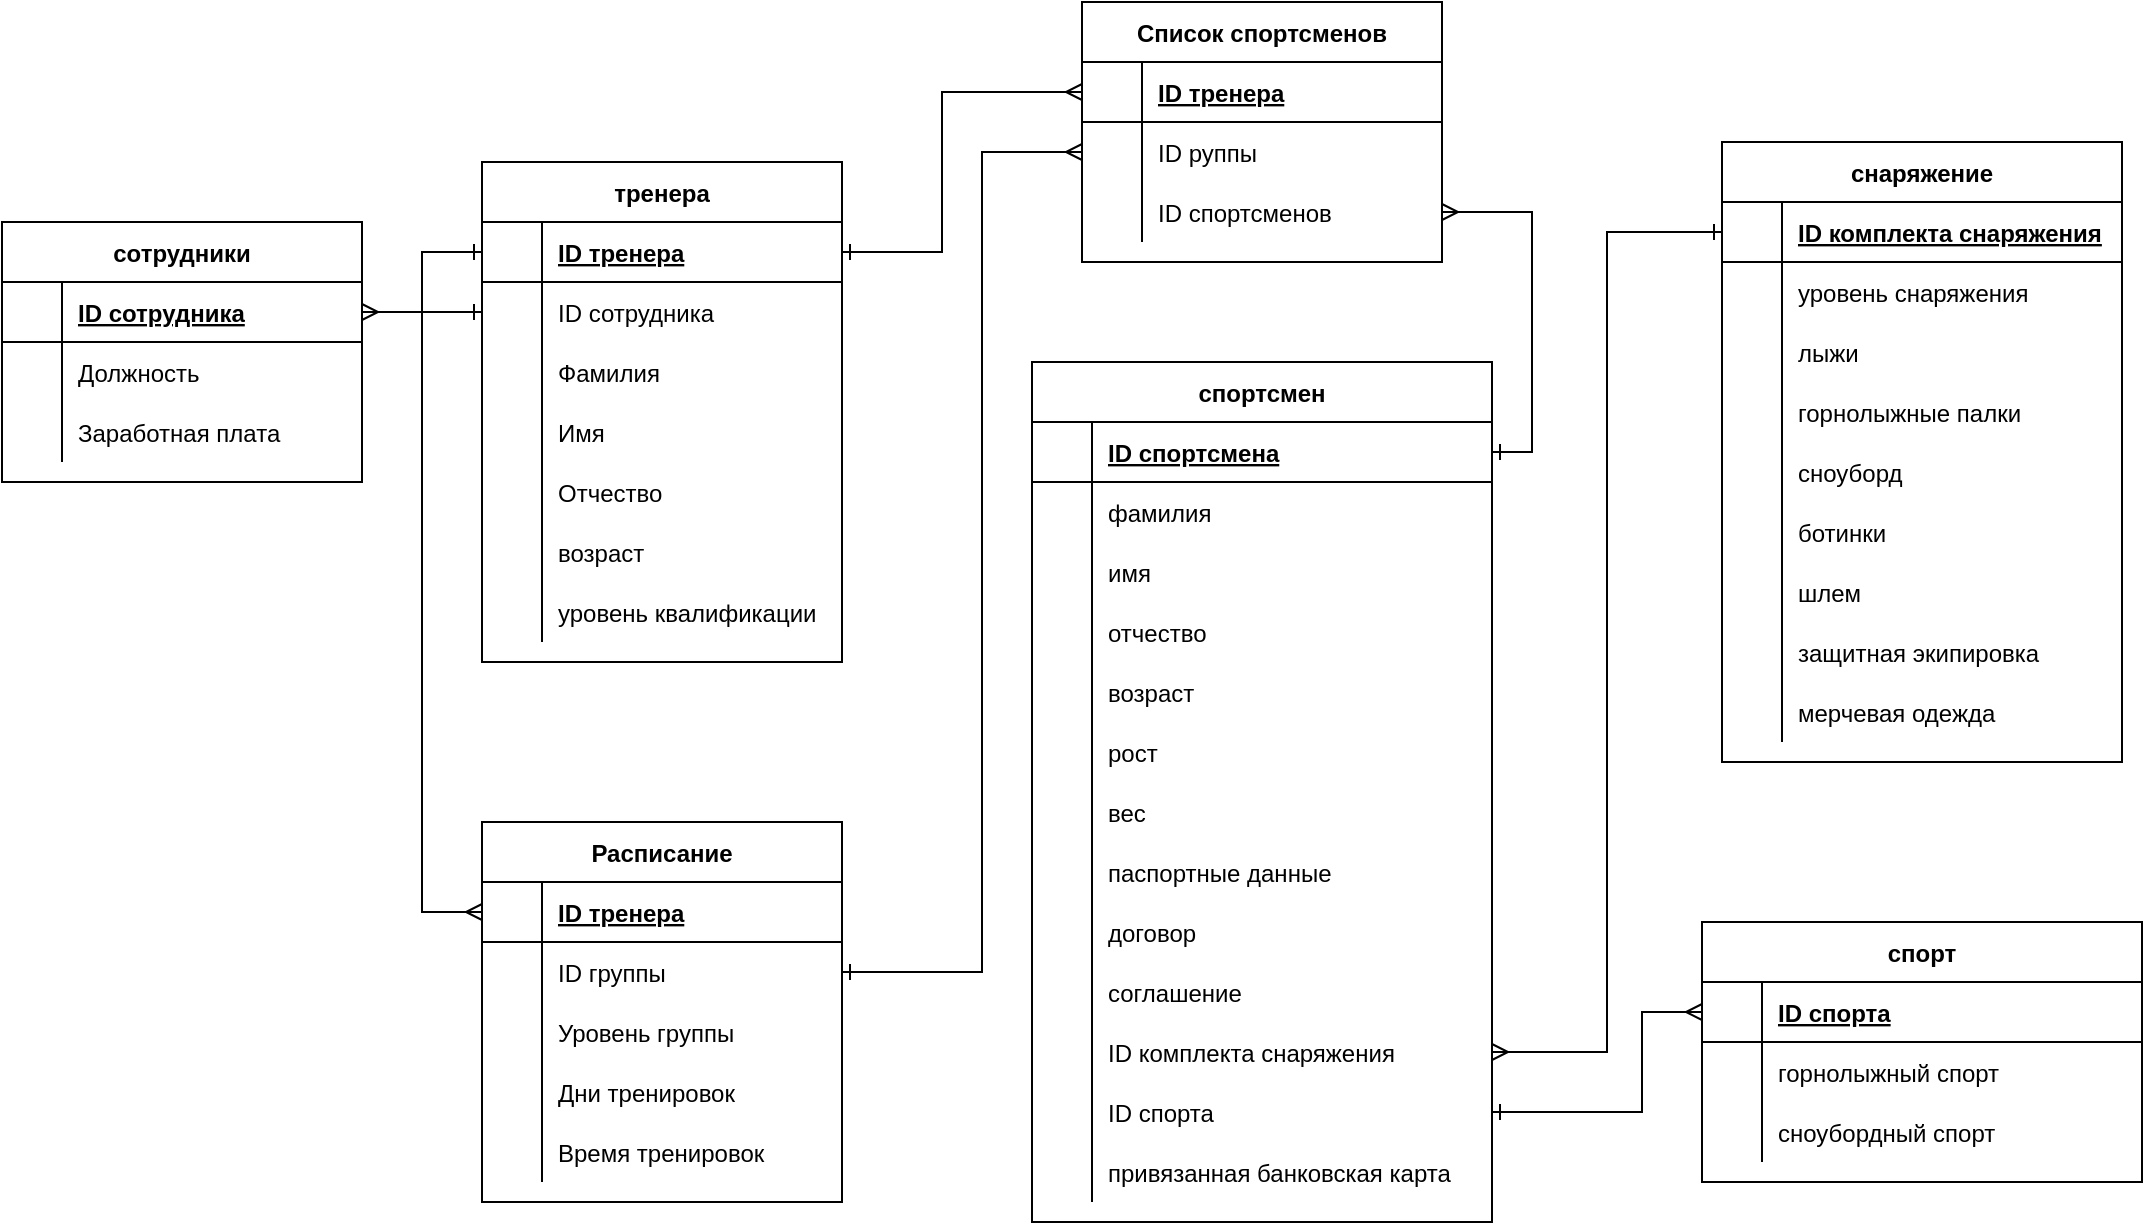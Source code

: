 <mxfile version="20.5.1" type="github">
  <diagram id="b-7GD7ji1Gx8uIOzF86F" name="Страница 1">
    <mxGraphModel dx="2709" dy="1318" grid="1" gridSize="10" guides="1" tooltips="1" connect="1" arrows="1" fold="1" page="1" pageScale="1" pageWidth="1169" pageHeight="827" math="0" shadow="0">
      <root>
        <mxCell id="0" />
        <mxCell id="1" parent="0" />
        <mxCell id="J0mWO9DvtPrP5UQUdOwv-1" value="спортсмен" style="shape=table;startSize=30;container=1;collapsible=1;childLayout=tableLayout;fixedRows=1;rowLines=0;fontStyle=1;align=center;resizeLast=1;" parent="1" vertex="1">
          <mxGeometry x="565" y="289" width="230" height="430" as="geometry" />
        </mxCell>
        <mxCell id="J0mWO9DvtPrP5UQUdOwv-2" value="" style="shape=tableRow;horizontal=0;startSize=0;swimlaneHead=0;swimlaneBody=0;fillColor=none;collapsible=0;dropTarget=0;points=[[0,0.5],[1,0.5]];portConstraint=eastwest;top=0;left=0;right=0;bottom=1;" parent="J0mWO9DvtPrP5UQUdOwv-1" vertex="1">
          <mxGeometry y="30" width="230" height="30" as="geometry" />
        </mxCell>
        <mxCell id="J0mWO9DvtPrP5UQUdOwv-3" value="" style="shape=partialRectangle;connectable=0;fillColor=none;top=0;left=0;bottom=0;right=0;fontStyle=1;overflow=hidden;" parent="J0mWO9DvtPrP5UQUdOwv-2" vertex="1">
          <mxGeometry width="30" height="30" as="geometry">
            <mxRectangle width="30" height="30" as="alternateBounds" />
          </mxGeometry>
        </mxCell>
        <mxCell id="J0mWO9DvtPrP5UQUdOwv-4" value="ID спортсмена" style="shape=partialRectangle;connectable=0;fillColor=none;top=0;left=0;bottom=0;right=0;align=left;spacingLeft=6;fontStyle=5;overflow=hidden;" parent="J0mWO9DvtPrP5UQUdOwv-2" vertex="1">
          <mxGeometry x="30" width="200" height="30" as="geometry">
            <mxRectangle width="200" height="30" as="alternateBounds" />
          </mxGeometry>
        </mxCell>
        <mxCell id="J0mWO9DvtPrP5UQUdOwv-5" value="" style="shape=tableRow;horizontal=0;startSize=0;swimlaneHead=0;swimlaneBody=0;fillColor=none;collapsible=0;dropTarget=0;points=[[0,0.5],[1,0.5]];portConstraint=eastwest;top=0;left=0;right=0;bottom=0;" parent="J0mWO9DvtPrP5UQUdOwv-1" vertex="1">
          <mxGeometry y="60" width="230" height="30" as="geometry" />
        </mxCell>
        <mxCell id="J0mWO9DvtPrP5UQUdOwv-6" value="" style="shape=partialRectangle;connectable=0;fillColor=none;top=0;left=0;bottom=0;right=0;editable=1;overflow=hidden;" parent="J0mWO9DvtPrP5UQUdOwv-5" vertex="1">
          <mxGeometry width="30" height="30" as="geometry">
            <mxRectangle width="30" height="30" as="alternateBounds" />
          </mxGeometry>
        </mxCell>
        <mxCell id="J0mWO9DvtPrP5UQUdOwv-7" value="фамилия" style="shape=partialRectangle;connectable=0;fillColor=none;top=0;left=0;bottom=0;right=0;align=left;spacingLeft=6;overflow=hidden;" parent="J0mWO9DvtPrP5UQUdOwv-5" vertex="1">
          <mxGeometry x="30" width="200" height="30" as="geometry">
            <mxRectangle width="200" height="30" as="alternateBounds" />
          </mxGeometry>
        </mxCell>
        <mxCell id="J0mWO9DvtPrP5UQUdOwv-8" value="" style="shape=tableRow;horizontal=0;startSize=0;swimlaneHead=0;swimlaneBody=0;fillColor=none;collapsible=0;dropTarget=0;points=[[0,0.5],[1,0.5]];portConstraint=eastwest;top=0;left=0;right=0;bottom=0;" parent="J0mWO9DvtPrP5UQUdOwv-1" vertex="1">
          <mxGeometry y="90" width="230" height="30" as="geometry" />
        </mxCell>
        <mxCell id="J0mWO9DvtPrP5UQUdOwv-9" value="" style="shape=partialRectangle;connectable=0;fillColor=none;top=0;left=0;bottom=0;right=0;editable=1;overflow=hidden;" parent="J0mWO9DvtPrP5UQUdOwv-8" vertex="1">
          <mxGeometry width="30" height="30" as="geometry">
            <mxRectangle width="30" height="30" as="alternateBounds" />
          </mxGeometry>
        </mxCell>
        <mxCell id="J0mWO9DvtPrP5UQUdOwv-10" value="имя" style="shape=partialRectangle;connectable=0;fillColor=none;top=0;left=0;bottom=0;right=0;align=left;spacingLeft=6;overflow=hidden;" parent="J0mWO9DvtPrP5UQUdOwv-8" vertex="1">
          <mxGeometry x="30" width="200" height="30" as="geometry">
            <mxRectangle width="200" height="30" as="alternateBounds" />
          </mxGeometry>
        </mxCell>
        <mxCell id="J0mWO9DvtPrP5UQUdOwv-11" value="" style="shape=tableRow;horizontal=0;startSize=0;swimlaneHead=0;swimlaneBody=0;fillColor=none;collapsible=0;dropTarget=0;points=[[0,0.5],[1,0.5]];portConstraint=eastwest;top=0;left=0;right=0;bottom=0;" parent="J0mWO9DvtPrP5UQUdOwv-1" vertex="1">
          <mxGeometry y="120" width="230" height="30" as="geometry" />
        </mxCell>
        <mxCell id="J0mWO9DvtPrP5UQUdOwv-12" value="" style="shape=partialRectangle;connectable=0;fillColor=none;top=0;left=0;bottom=0;right=0;editable=1;overflow=hidden;" parent="J0mWO9DvtPrP5UQUdOwv-11" vertex="1">
          <mxGeometry width="30" height="30" as="geometry">
            <mxRectangle width="30" height="30" as="alternateBounds" />
          </mxGeometry>
        </mxCell>
        <mxCell id="J0mWO9DvtPrP5UQUdOwv-13" value="отчество" style="shape=partialRectangle;connectable=0;fillColor=none;top=0;left=0;bottom=0;right=0;align=left;spacingLeft=6;overflow=hidden;" parent="J0mWO9DvtPrP5UQUdOwv-11" vertex="1">
          <mxGeometry x="30" width="200" height="30" as="geometry">
            <mxRectangle width="200" height="30" as="alternateBounds" />
          </mxGeometry>
        </mxCell>
        <mxCell id="J0mWO9DvtPrP5UQUdOwv-14" style="shape=tableRow;horizontal=0;startSize=0;swimlaneHead=0;swimlaneBody=0;fillColor=none;collapsible=0;dropTarget=0;points=[[0,0.5],[1,0.5]];portConstraint=eastwest;top=0;left=0;right=0;bottom=0;" parent="J0mWO9DvtPrP5UQUdOwv-1" vertex="1">
          <mxGeometry y="150" width="230" height="30" as="geometry" />
        </mxCell>
        <mxCell id="J0mWO9DvtPrP5UQUdOwv-15" style="shape=partialRectangle;connectable=0;fillColor=none;top=0;left=0;bottom=0;right=0;editable=1;overflow=hidden;" parent="J0mWO9DvtPrP5UQUdOwv-14" vertex="1">
          <mxGeometry width="30" height="30" as="geometry">
            <mxRectangle width="30" height="30" as="alternateBounds" />
          </mxGeometry>
        </mxCell>
        <mxCell id="J0mWO9DvtPrP5UQUdOwv-16" value="возраст" style="shape=partialRectangle;connectable=0;fillColor=none;top=0;left=0;bottom=0;right=0;align=left;spacingLeft=6;overflow=hidden;" parent="J0mWO9DvtPrP5UQUdOwv-14" vertex="1">
          <mxGeometry x="30" width="200" height="30" as="geometry">
            <mxRectangle width="200" height="30" as="alternateBounds" />
          </mxGeometry>
        </mxCell>
        <mxCell id="J0mWO9DvtPrP5UQUdOwv-17" style="shape=tableRow;horizontal=0;startSize=0;swimlaneHead=0;swimlaneBody=0;fillColor=none;collapsible=0;dropTarget=0;points=[[0,0.5],[1,0.5]];portConstraint=eastwest;top=0;left=0;right=0;bottom=0;" parent="J0mWO9DvtPrP5UQUdOwv-1" vertex="1">
          <mxGeometry y="180" width="230" height="30" as="geometry" />
        </mxCell>
        <mxCell id="J0mWO9DvtPrP5UQUdOwv-18" style="shape=partialRectangle;connectable=0;fillColor=none;top=0;left=0;bottom=0;right=0;editable=1;overflow=hidden;" parent="J0mWO9DvtPrP5UQUdOwv-17" vertex="1">
          <mxGeometry width="30" height="30" as="geometry">
            <mxRectangle width="30" height="30" as="alternateBounds" />
          </mxGeometry>
        </mxCell>
        <mxCell id="J0mWO9DvtPrP5UQUdOwv-19" value="рост" style="shape=partialRectangle;connectable=0;fillColor=none;top=0;left=0;bottom=0;right=0;align=left;spacingLeft=6;overflow=hidden;" parent="J0mWO9DvtPrP5UQUdOwv-17" vertex="1">
          <mxGeometry x="30" width="200" height="30" as="geometry">
            <mxRectangle width="200" height="30" as="alternateBounds" />
          </mxGeometry>
        </mxCell>
        <mxCell id="J0mWO9DvtPrP5UQUdOwv-20" style="shape=tableRow;horizontal=0;startSize=0;swimlaneHead=0;swimlaneBody=0;fillColor=none;collapsible=0;dropTarget=0;points=[[0,0.5],[1,0.5]];portConstraint=eastwest;top=0;left=0;right=0;bottom=0;" parent="J0mWO9DvtPrP5UQUdOwv-1" vertex="1">
          <mxGeometry y="210" width="230" height="30" as="geometry" />
        </mxCell>
        <mxCell id="J0mWO9DvtPrP5UQUdOwv-21" style="shape=partialRectangle;connectable=0;fillColor=none;top=0;left=0;bottom=0;right=0;editable=1;overflow=hidden;" parent="J0mWO9DvtPrP5UQUdOwv-20" vertex="1">
          <mxGeometry width="30" height="30" as="geometry">
            <mxRectangle width="30" height="30" as="alternateBounds" />
          </mxGeometry>
        </mxCell>
        <mxCell id="J0mWO9DvtPrP5UQUdOwv-22" value="вес" style="shape=partialRectangle;connectable=0;fillColor=none;top=0;left=0;bottom=0;right=0;align=left;spacingLeft=6;overflow=hidden;" parent="J0mWO9DvtPrP5UQUdOwv-20" vertex="1">
          <mxGeometry x="30" width="200" height="30" as="geometry">
            <mxRectangle width="200" height="30" as="alternateBounds" />
          </mxGeometry>
        </mxCell>
        <mxCell id="J0mWO9DvtPrP5UQUdOwv-23" style="shape=tableRow;horizontal=0;startSize=0;swimlaneHead=0;swimlaneBody=0;fillColor=none;collapsible=0;dropTarget=0;points=[[0,0.5],[1,0.5]];portConstraint=eastwest;top=0;left=0;right=0;bottom=0;" parent="J0mWO9DvtPrP5UQUdOwv-1" vertex="1">
          <mxGeometry y="240" width="230" height="30" as="geometry" />
        </mxCell>
        <mxCell id="J0mWO9DvtPrP5UQUdOwv-24" style="shape=partialRectangle;connectable=0;fillColor=none;top=0;left=0;bottom=0;right=0;editable=1;overflow=hidden;" parent="J0mWO9DvtPrP5UQUdOwv-23" vertex="1">
          <mxGeometry width="30" height="30" as="geometry">
            <mxRectangle width="30" height="30" as="alternateBounds" />
          </mxGeometry>
        </mxCell>
        <mxCell id="J0mWO9DvtPrP5UQUdOwv-25" value="паспортные данные" style="shape=partialRectangle;connectable=0;fillColor=none;top=0;left=0;bottom=0;right=0;align=left;spacingLeft=6;overflow=hidden;" parent="J0mWO9DvtPrP5UQUdOwv-23" vertex="1">
          <mxGeometry x="30" width="200" height="30" as="geometry">
            <mxRectangle width="200" height="30" as="alternateBounds" />
          </mxGeometry>
        </mxCell>
        <mxCell id="J0mWO9DvtPrP5UQUdOwv-26" style="shape=tableRow;horizontal=0;startSize=0;swimlaneHead=0;swimlaneBody=0;fillColor=none;collapsible=0;dropTarget=0;points=[[0,0.5],[1,0.5]];portConstraint=eastwest;top=0;left=0;right=0;bottom=0;" parent="J0mWO9DvtPrP5UQUdOwv-1" vertex="1">
          <mxGeometry y="270" width="230" height="30" as="geometry" />
        </mxCell>
        <mxCell id="J0mWO9DvtPrP5UQUdOwv-27" style="shape=partialRectangle;connectable=0;fillColor=none;top=0;left=0;bottom=0;right=0;editable=1;overflow=hidden;" parent="J0mWO9DvtPrP5UQUdOwv-26" vertex="1">
          <mxGeometry width="30" height="30" as="geometry">
            <mxRectangle width="30" height="30" as="alternateBounds" />
          </mxGeometry>
        </mxCell>
        <mxCell id="J0mWO9DvtPrP5UQUdOwv-28" value="договор" style="shape=partialRectangle;connectable=0;fillColor=none;top=0;left=0;bottom=0;right=0;align=left;spacingLeft=6;overflow=hidden;" parent="J0mWO9DvtPrP5UQUdOwv-26" vertex="1">
          <mxGeometry x="30" width="200" height="30" as="geometry">
            <mxRectangle width="200" height="30" as="alternateBounds" />
          </mxGeometry>
        </mxCell>
        <mxCell id="J0mWO9DvtPrP5UQUdOwv-29" style="shape=tableRow;horizontal=0;startSize=0;swimlaneHead=0;swimlaneBody=0;fillColor=none;collapsible=0;dropTarget=0;points=[[0,0.5],[1,0.5]];portConstraint=eastwest;top=0;left=0;right=0;bottom=0;" parent="J0mWO9DvtPrP5UQUdOwv-1" vertex="1">
          <mxGeometry y="300" width="230" height="30" as="geometry" />
        </mxCell>
        <mxCell id="J0mWO9DvtPrP5UQUdOwv-30" style="shape=partialRectangle;connectable=0;fillColor=none;top=0;left=0;bottom=0;right=0;editable=1;overflow=hidden;" parent="J0mWO9DvtPrP5UQUdOwv-29" vertex="1">
          <mxGeometry width="30" height="30" as="geometry">
            <mxRectangle width="30" height="30" as="alternateBounds" />
          </mxGeometry>
        </mxCell>
        <mxCell id="J0mWO9DvtPrP5UQUdOwv-31" value="соглашение" style="shape=partialRectangle;connectable=0;fillColor=none;top=0;left=0;bottom=0;right=0;align=left;spacingLeft=6;overflow=hidden;" parent="J0mWO9DvtPrP5UQUdOwv-29" vertex="1">
          <mxGeometry x="30" width="200" height="30" as="geometry">
            <mxRectangle width="200" height="30" as="alternateBounds" />
          </mxGeometry>
        </mxCell>
        <mxCell id="C7zx5mfsgl7n5aZhkg2l-1" style="shape=tableRow;horizontal=0;startSize=0;swimlaneHead=0;swimlaneBody=0;fillColor=none;collapsible=0;dropTarget=0;points=[[0,0.5],[1,0.5]];portConstraint=eastwest;top=0;left=0;right=0;bottom=0;" parent="J0mWO9DvtPrP5UQUdOwv-1" vertex="1">
          <mxGeometry y="330" width="230" height="30" as="geometry" />
        </mxCell>
        <mxCell id="C7zx5mfsgl7n5aZhkg2l-2" style="shape=partialRectangle;connectable=0;fillColor=none;top=0;left=0;bottom=0;right=0;editable=1;overflow=hidden;" parent="C7zx5mfsgl7n5aZhkg2l-1" vertex="1">
          <mxGeometry width="30" height="30" as="geometry">
            <mxRectangle width="30" height="30" as="alternateBounds" />
          </mxGeometry>
        </mxCell>
        <mxCell id="C7zx5mfsgl7n5aZhkg2l-3" value="ID комплекта снаряжения" style="shape=partialRectangle;connectable=0;fillColor=none;top=0;left=0;bottom=0;right=0;align=left;spacingLeft=6;overflow=hidden;" parent="C7zx5mfsgl7n5aZhkg2l-1" vertex="1">
          <mxGeometry x="30" width="200" height="30" as="geometry">
            <mxRectangle width="200" height="30" as="alternateBounds" />
          </mxGeometry>
        </mxCell>
        <mxCell id="C7zx5mfsgl7n5aZhkg2l-4" style="shape=tableRow;horizontal=0;startSize=0;swimlaneHead=0;swimlaneBody=0;fillColor=none;collapsible=0;dropTarget=0;points=[[0,0.5],[1,0.5]];portConstraint=eastwest;top=0;left=0;right=0;bottom=0;" parent="J0mWO9DvtPrP5UQUdOwv-1" vertex="1">
          <mxGeometry y="360" width="230" height="30" as="geometry" />
        </mxCell>
        <mxCell id="C7zx5mfsgl7n5aZhkg2l-5" style="shape=partialRectangle;connectable=0;fillColor=none;top=0;left=0;bottom=0;right=0;editable=1;overflow=hidden;" parent="C7zx5mfsgl7n5aZhkg2l-4" vertex="1">
          <mxGeometry width="30" height="30" as="geometry">
            <mxRectangle width="30" height="30" as="alternateBounds" />
          </mxGeometry>
        </mxCell>
        <mxCell id="C7zx5mfsgl7n5aZhkg2l-6" value="ID спорта" style="shape=partialRectangle;connectable=0;fillColor=none;top=0;left=0;bottom=0;right=0;align=left;spacingLeft=6;overflow=hidden;" parent="C7zx5mfsgl7n5aZhkg2l-4" vertex="1">
          <mxGeometry x="30" width="200" height="30" as="geometry">
            <mxRectangle width="200" height="30" as="alternateBounds" />
          </mxGeometry>
        </mxCell>
        <mxCell id="C7zx5mfsgl7n5aZhkg2l-7" style="shape=tableRow;horizontal=0;startSize=0;swimlaneHead=0;swimlaneBody=0;fillColor=none;collapsible=0;dropTarget=0;points=[[0,0.5],[1,0.5]];portConstraint=eastwest;top=0;left=0;right=0;bottom=0;" parent="J0mWO9DvtPrP5UQUdOwv-1" vertex="1">
          <mxGeometry y="390" width="230" height="30" as="geometry" />
        </mxCell>
        <mxCell id="C7zx5mfsgl7n5aZhkg2l-8" style="shape=partialRectangle;connectable=0;fillColor=none;top=0;left=0;bottom=0;right=0;editable=1;overflow=hidden;" parent="C7zx5mfsgl7n5aZhkg2l-7" vertex="1">
          <mxGeometry width="30" height="30" as="geometry">
            <mxRectangle width="30" height="30" as="alternateBounds" />
          </mxGeometry>
        </mxCell>
        <mxCell id="C7zx5mfsgl7n5aZhkg2l-9" value="привязанная банковская карта" style="shape=partialRectangle;connectable=0;fillColor=none;top=0;left=0;bottom=0;right=0;align=left;spacingLeft=6;overflow=hidden;" parent="C7zx5mfsgl7n5aZhkg2l-7" vertex="1">
          <mxGeometry x="30" width="200" height="30" as="geometry">
            <mxRectangle width="200" height="30" as="alternateBounds" />
          </mxGeometry>
        </mxCell>
        <mxCell id="J0mWO9DvtPrP5UQUdOwv-32" value="тренера" style="shape=table;startSize=30;container=1;collapsible=1;childLayout=tableLayout;fixedRows=1;rowLines=0;fontStyle=1;align=center;resizeLast=1;" parent="1" vertex="1">
          <mxGeometry x="290" y="189" width="180" height="250" as="geometry" />
        </mxCell>
        <mxCell id="J0mWO9DvtPrP5UQUdOwv-33" value="" style="shape=tableRow;horizontal=0;startSize=0;swimlaneHead=0;swimlaneBody=0;fillColor=none;collapsible=0;dropTarget=0;points=[[0,0.5],[1,0.5]];portConstraint=eastwest;top=0;left=0;right=0;bottom=1;" parent="J0mWO9DvtPrP5UQUdOwv-32" vertex="1">
          <mxGeometry y="30" width="180" height="30" as="geometry" />
        </mxCell>
        <mxCell id="J0mWO9DvtPrP5UQUdOwv-34" value="" style="shape=partialRectangle;connectable=0;fillColor=none;top=0;left=0;bottom=0;right=0;fontStyle=1;overflow=hidden;" parent="J0mWO9DvtPrP5UQUdOwv-33" vertex="1">
          <mxGeometry width="30" height="30" as="geometry">
            <mxRectangle width="30" height="30" as="alternateBounds" />
          </mxGeometry>
        </mxCell>
        <mxCell id="J0mWO9DvtPrP5UQUdOwv-35" value="ID тренера" style="shape=partialRectangle;connectable=0;fillColor=none;top=0;left=0;bottom=0;right=0;align=left;spacingLeft=6;fontStyle=5;overflow=hidden;" parent="J0mWO9DvtPrP5UQUdOwv-33" vertex="1">
          <mxGeometry x="30" width="150" height="30" as="geometry">
            <mxRectangle width="150" height="30" as="alternateBounds" />
          </mxGeometry>
        </mxCell>
        <mxCell id="C7zx5mfsgl7n5aZhkg2l-139" style="shape=tableRow;horizontal=0;startSize=0;swimlaneHead=0;swimlaneBody=0;fillColor=none;collapsible=0;dropTarget=0;points=[[0,0.5],[1,0.5]];portConstraint=eastwest;top=0;left=0;right=0;bottom=0;" parent="J0mWO9DvtPrP5UQUdOwv-32" vertex="1">
          <mxGeometry y="60" width="180" height="30" as="geometry" />
        </mxCell>
        <mxCell id="C7zx5mfsgl7n5aZhkg2l-140" style="shape=partialRectangle;connectable=0;fillColor=none;top=0;left=0;bottom=0;right=0;editable=1;overflow=hidden;" parent="C7zx5mfsgl7n5aZhkg2l-139" vertex="1">
          <mxGeometry width="30" height="30" as="geometry">
            <mxRectangle width="30" height="30" as="alternateBounds" />
          </mxGeometry>
        </mxCell>
        <mxCell id="C7zx5mfsgl7n5aZhkg2l-141" value="ID сотрудника" style="shape=partialRectangle;connectable=0;fillColor=none;top=0;left=0;bottom=0;right=0;align=left;spacingLeft=6;overflow=hidden;" parent="C7zx5mfsgl7n5aZhkg2l-139" vertex="1">
          <mxGeometry x="30" width="150" height="30" as="geometry">
            <mxRectangle width="150" height="30" as="alternateBounds" />
          </mxGeometry>
        </mxCell>
        <mxCell id="J0mWO9DvtPrP5UQUdOwv-36" value="" style="shape=tableRow;horizontal=0;startSize=0;swimlaneHead=0;swimlaneBody=0;fillColor=none;collapsible=0;dropTarget=0;points=[[0,0.5],[1,0.5]];portConstraint=eastwest;top=0;left=0;right=0;bottom=0;" parent="J0mWO9DvtPrP5UQUdOwv-32" vertex="1">
          <mxGeometry y="90" width="180" height="30" as="geometry" />
        </mxCell>
        <mxCell id="J0mWO9DvtPrP5UQUdOwv-37" value="" style="shape=partialRectangle;connectable=0;fillColor=none;top=0;left=0;bottom=0;right=0;editable=1;overflow=hidden;" parent="J0mWO9DvtPrP5UQUdOwv-36" vertex="1">
          <mxGeometry width="30" height="30" as="geometry">
            <mxRectangle width="30" height="30" as="alternateBounds" />
          </mxGeometry>
        </mxCell>
        <mxCell id="J0mWO9DvtPrP5UQUdOwv-38" value="Фамилия" style="shape=partialRectangle;connectable=0;fillColor=none;top=0;left=0;bottom=0;right=0;align=left;spacingLeft=6;overflow=hidden;" parent="J0mWO9DvtPrP5UQUdOwv-36" vertex="1">
          <mxGeometry x="30" width="150" height="30" as="geometry">
            <mxRectangle width="150" height="30" as="alternateBounds" />
          </mxGeometry>
        </mxCell>
        <mxCell id="J0mWO9DvtPrP5UQUdOwv-39" value="" style="shape=tableRow;horizontal=0;startSize=0;swimlaneHead=0;swimlaneBody=0;fillColor=none;collapsible=0;dropTarget=0;points=[[0,0.5],[1,0.5]];portConstraint=eastwest;top=0;left=0;right=0;bottom=0;" parent="J0mWO9DvtPrP5UQUdOwv-32" vertex="1">
          <mxGeometry y="120" width="180" height="30" as="geometry" />
        </mxCell>
        <mxCell id="J0mWO9DvtPrP5UQUdOwv-40" value="" style="shape=partialRectangle;connectable=0;fillColor=none;top=0;left=0;bottom=0;right=0;editable=1;overflow=hidden;" parent="J0mWO9DvtPrP5UQUdOwv-39" vertex="1">
          <mxGeometry width="30" height="30" as="geometry">
            <mxRectangle width="30" height="30" as="alternateBounds" />
          </mxGeometry>
        </mxCell>
        <mxCell id="J0mWO9DvtPrP5UQUdOwv-41" value="Имя" style="shape=partialRectangle;connectable=0;fillColor=none;top=0;left=0;bottom=0;right=0;align=left;spacingLeft=6;overflow=hidden;" parent="J0mWO9DvtPrP5UQUdOwv-39" vertex="1">
          <mxGeometry x="30" width="150" height="30" as="geometry">
            <mxRectangle width="150" height="30" as="alternateBounds" />
          </mxGeometry>
        </mxCell>
        <mxCell id="J0mWO9DvtPrP5UQUdOwv-42" value="" style="shape=tableRow;horizontal=0;startSize=0;swimlaneHead=0;swimlaneBody=0;fillColor=none;collapsible=0;dropTarget=0;points=[[0,0.5],[1,0.5]];portConstraint=eastwest;top=0;left=0;right=0;bottom=0;" parent="J0mWO9DvtPrP5UQUdOwv-32" vertex="1">
          <mxGeometry y="150" width="180" height="30" as="geometry" />
        </mxCell>
        <mxCell id="J0mWO9DvtPrP5UQUdOwv-43" value="" style="shape=partialRectangle;connectable=0;fillColor=none;top=0;left=0;bottom=0;right=0;editable=1;overflow=hidden;" parent="J0mWO9DvtPrP5UQUdOwv-42" vertex="1">
          <mxGeometry width="30" height="30" as="geometry">
            <mxRectangle width="30" height="30" as="alternateBounds" />
          </mxGeometry>
        </mxCell>
        <mxCell id="J0mWO9DvtPrP5UQUdOwv-44" value="Отчество" style="shape=partialRectangle;connectable=0;fillColor=none;top=0;left=0;bottom=0;right=0;align=left;spacingLeft=6;overflow=hidden;" parent="J0mWO9DvtPrP5UQUdOwv-42" vertex="1">
          <mxGeometry x="30" width="150" height="30" as="geometry">
            <mxRectangle width="150" height="30" as="alternateBounds" />
          </mxGeometry>
        </mxCell>
        <mxCell id="C7zx5mfsgl7n5aZhkg2l-105" style="shape=tableRow;horizontal=0;startSize=0;swimlaneHead=0;swimlaneBody=0;fillColor=none;collapsible=0;dropTarget=0;points=[[0,0.5],[1,0.5]];portConstraint=eastwest;top=0;left=0;right=0;bottom=0;" parent="J0mWO9DvtPrP5UQUdOwv-32" vertex="1">
          <mxGeometry y="180" width="180" height="30" as="geometry" />
        </mxCell>
        <mxCell id="C7zx5mfsgl7n5aZhkg2l-106" style="shape=partialRectangle;connectable=0;fillColor=none;top=0;left=0;bottom=0;right=0;editable=1;overflow=hidden;" parent="C7zx5mfsgl7n5aZhkg2l-105" vertex="1">
          <mxGeometry width="30" height="30" as="geometry">
            <mxRectangle width="30" height="30" as="alternateBounds" />
          </mxGeometry>
        </mxCell>
        <mxCell id="C7zx5mfsgl7n5aZhkg2l-107" value="возраст" style="shape=partialRectangle;connectable=0;fillColor=none;top=0;left=0;bottom=0;right=0;align=left;spacingLeft=6;overflow=hidden;" parent="C7zx5mfsgl7n5aZhkg2l-105" vertex="1">
          <mxGeometry x="30" width="150" height="30" as="geometry">
            <mxRectangle width="150" height="30" as="alternateBounds" />
          </mxGeometry>
        </mxCell>
        <mxCell id="C7zx5mfsgl7n5aZhkg2l-108" style="shape=tableRow;horizontal=0;startSize=0;swimlaneHead=0;swimlaneBody=0;fillColor=none;collapsible=0;dropTarget=0;points=[[0,0.5],[1,0.5]];portConstraint=eastwest;top=0;left=0;right=0;bottom=0;" parent="J0mWO9DvtPrP5UQUdOwv-32" vertex="1">
          <mxGeometry y="210" width="180" height="30" as="geometry" />
        </mxCell>
        <mxCell id="C7zx5mfsgl7n5aZhkg2l-109" style="shape=partialRectangle;connectable=0;fillColor=none;top=0;left=0;bottom=0;right=0;editable=1;overflow=hidden;" parent="C7zx5mfsgl7n5aZhkg2l-108" vertex="1">
          <mxGeometry width="30" height="30" as="geometry">
            <mxRectangle width="30" height="30" as="alternateBounds" />
          </mxGeometry>
        </mxCell>
        <mxCell id="C7zx5mfsgl7n5aZhkg2l-110" value="уровень квалификации" style="shape=partialRectangle;connectable=0;fillColor=none;top=0;left=0;bottom=0;right=0;align=left;spacingLeft=6;overflow=hidden;" parent="C7zx5mfsgl7n5aZhkg2l-108" vertex="1">
          <mxGeometry x="30" width="150" height="30" as="geometry">
            <mxRectangle width="150" height="30" as="alternateBounds" />
          </mxGeometry>
        </mxCell>
        <mxCell id="C7zx5mfsgl7n5aZhkg2l-13" value="спорт" style="shape=table;startSize=30;container=1;collapsible=1;childLayout=tableLayout;fixedRows=1;rowLines=0;fontStyle=1;align=center;resizeLast=1;" parent="1" vertex="1">
          <mxGeometry x="900" y="569" width="220" height="130" as="geometry" />
        </mxCell>
        <mxCell id="C7zx5mfsgl7n5aZhkg2l-14" value="" style="shape=tableRow;horizontal=0;startSize=0;swimlaneHead=0;swimlaneBody=0;fillColor=none;collapsible=0;dropTarget=0;points=[[0,0.5],[1,0.5]];portConstraint=eastwest;top=0;left=0;right=0;bottom=1;" parent="C7zx5mfsgl7n5aZhkg2l-13" vertex="1">
          <mxGeometry y="30" width="220" height="30" as="geometry" />
        </mxCell>
        <mxCell id="C7zx5mfsgl7n5aZhkg2l-15" value="" style="shape=partialRectangle;connectable=0;fillColor=none;top=0;left=0;bottom=0;right=0;fontStyle=1;overflow=hidden;" parent="C7zx5mfsgl7n5aZhkg2l-14" vertex="1">
          <mxGeometry width="30" height="30" as="geometry">
            <mxRectangle width="30" height="30" as="alternateBounds" />
          </mxGeometry>
        </mxCell>
        <mxCell id="C7zx5mfsgl7n5aZhkg2l-16" value="ID спорта" style="shape=partialRectangle;connectable=0;fillColor=none;top=0;left=0;bottom=0;right=0;align=left;spacingLeft=6;fontStyle=5;overflow=hidden;" parent="C7zx5mfsgl7n5aZhkg2l-14" vertex="1">
          <mxGeometry x="30" width="190" height="30" as="geometry">
            <mxRectangle width="190" height="30" as="alternateBounds" />
          </mxGeometry>
        </mxCell>
        <mxCell id="C7zx5mfsgl7n5aZhkg2l-17" value="" style="shape=tableRow;horizontal=0;startSize=0;swimlaneHead=0;swimlaneBody=0;fillColor=none;collapsible=0;dropTarget=0;points=[[0,0.5],[1,0.5]];portConstraint=eastwest;top=0;left=0;right=0;bottom=0;" parent="C7zx5mfsgl7n5aZhkg2l-13" vertex="1">
          <mxGeometry y="60" width="220" height="30" as="geometry" />
        </mxCell>
        <mxCell id="C7zx5mfsgl7n5aZhkg2l-18" value="" style="shape=partialRectangle;connectable=0;fillColor=none;top=0;left=0;bottom=0;right=0;editable=1;overflow=hidden;" parent="C7zx5mfsgl7n5aZhkg2l-17" vertex="1">
          <mxGeometry width="30" height="30" as="geometry">
            <mxRectangle width="30" height="30" as="alternateBounds" />
          </mxGeometry>
        </mxCell>
        <mxCell id="C7zx5mfsgl7n5aZhkg2l-19" value="горнолыжный спорт" style="shape=partialRectangle;connectable=0;fillColor=none;top=0;left=0;bottom=0;right=0;align=left;spacingLeft=6;overflow=hidden;" parent="C7zx5mfsgl7n5aZhkg2l-17" vertex="1">
          <mxGeometry x="30" width="190" height="30" as="geometry">
            <mxRectangle width="190" height="30" as="alternateBounds" />
          </mxGeometry>
        </mxCell>
        <mxCell id="C7zx5mfsgl7n5aZhkg2l-20" value="" style="shape=tableRow;horizontal=0;startSize=0;swimlaneHead=0;swimlaneBody=0;fillColor=none;collapsible=0;dropTarget=0;points=[[0,0.5],[1,0.5]];portConstraint=eastwest;top=0;left=0;right=0;bottom=0;" parent="C7zx5mfsgl7n5aZhkg2l-13" vertex="1">
          <mxGeometry y="90" width="220" height="30" as="geometry" />
        </mxCell>
        <mxCell id="C7zx5mfsgl7n5aZhkg2l-21" value="" style="shape=partialRectangle;connectable=0;fillColor=none;top=0;left=0;bottom=0;right=0;editable=1;overflow=hidden;" parent="C7zx5mfsgl7n5aZhkg2l-20" vertex="1">
          <mxGeometry width="30" height="30" as="geometry">
            <mxRectangle width="30" height="30" as="alternateBounds" />
          </mxGeometry>
        </mxCell>
        <mxCell id="C7zx5mfsgl7n5aZhkg2l-22" value="сноубордный спорт" style="shape=partialRectangle;connectable=0;fillColor=none;top=0;left=0;bottom=0;right=0;align=left;spacingLeft=6;overflow=hidden;" parent="C7zx5mfsgl7n5aZhkg2l-20" vertex="1">
          <mxGeometry x="30" width="190" height="30" as="geometry">
            <mxRectangle width="190" height="30" as="alternateBounds" />
          </mxGeometry>
        </mxCell>
        <mxCell id="C7zx5mfsgl7n5aZhkg2l-39" value="снаряжение" style="shape=table;startSize=30;container=1;collapsible=1;childLayout=tableLayout;fixedRows=1;rowLines=0;fontStyle=1;align=center;resizeLast=1;" parent="1" vertex="1">
          <mxGeometry x="910" y="179" width="200" height="310" as="geometry" />
        </mxCell>
        <mxCell id="C7zx5mfsgl7n5aZhkg2l-40" value="" style="shape=tableRow;horizontal=0;startSize=0;swimlaneHead=0;swimlaneBody=0;fillColor=none;collapsible=0;dropTarget=0;points=[[0,0.5],[1,0.5]];portConstraint=eastwest;top=0;left=0;right=0;bottom=1;" parent="C7zx5mfsgl7n5aZhkg2l-39" vertex="1">
          <mxGeometry y="30" width="200" height="30" as="geometry" />
        </mxCell>
        <mxCell id="C7zx5mfsgl7n5aZhkg2l-41" value="" style="shape=partialRectangle;connectable=0;fillColor=none;top=0;left=0;bottom=0;right=0;fontStyle=1;overflow=hidden;" parent="C7zx5mfsgl7n5aZhkg2l-40" vertex="1">
          <mxGeometry width="30" height="30" as="geometry">
            <mxRectangle width="30" height="30" as="alternateBounds" />
          </mxGeometry>
        </mxCell>
        <mxCell id="C7zx5mfsgl7n5aZhkg2l-42" value="ID комплекта снаряжения" style="shape=partialRectangle;connectable=0;fillColor=none;top=0;left=0;bottom=0;right=0;align=left;spacingLeft=6;fontStyle=5;overflow=hidden;" parent="C7zx5mfsgl7n5aZhkg2l-40" vertex="1">
          <mxGeometry x="30" width="170" height="30" as="geometry">
            <mxRectangle width="170" height="30" as="alternateBounds" />
          </mxGeometry>
        </mxCell>
        <mxCell id="C7zx5mfsgl7n5aZhkg2l-102" style="shape=tableRow;horizontal=0;startSize=0;swimlaneHead=0;swimlaneBody=0;fillColor=none;collapsible=0;dropTarget=0;points=[[0,0.5],[1,0.5]];portConstraint=eastwest;top=0;left=0;right=0;bottom=0;" parent="C7zx5mfsgl7n5aZhkg2l-39" vertex="1">
          <mxGeometry y="60" width="200" height="30" as="geometry" />
        </mxCell>
        <mxCell id="C7zx5mfsgl7n5aZhkg2l-103" style="shape=partialRectangle;connectable=0;fillColor=none;top=0;left=0;bottom=0;right=0;editable=1;overflow=hidden;" parent="C7zx5mfsgl7n5aZhkg2l-102" vertex="1">
          <mxGeometry width="30" height="30" as="geometry">
            <mxRectangle width="30" height="30" as="alternateBounds" />
          </mxGeometry>
        </mxCell>
        <mxCell id="C7zx5mfsgl7n5aZhkg2l-104" value="уровень снаряжения" style="shape=partialRectangle;connectable=0;fillColor=none;top=0;left=0;bottom=0;right=0;align=left;spacingLeft=6;overflow=hidden;" parent="C7zx5mfsgl7n5aZhkg2l-102" vertex="1">
          <mxGeometry x="30" width="170" height="30" as="geometry">
            <mxRectangle width="170" height="30" as="alternateBounds" />
          </mxGeometry>
        </mxCell>
        <mxCell id="C7zx5mfsgl7n5aZhkg2l-43" value="" style="shape=tableRow;horizontal=0;startSize=0;swimlaneHead=0;swimlaneBody=0;fillColor=none;collapsible=0;dropTarget=0;points=[[0,0.5],[1,0.5]];portConstraint=eastwest;top=0;left=0;right=0;bottom=0;" parent="C7zx5mfsgl7n5aZhkg2l-39" vertex="1">
          <mxGeometry y="90" width="200" height="30" as="geometry" />
        </mxCell>
        <mxCell id="C7zx5mfsgl7n5aZhkg2l-44" value="" style="shape=partialRectangle;connectable=0;fillColor=none;top=0;left=0;bottom=0;right=0;editable=1;overflow=hidden;" parent="C7zx5mfsgl7n5aZhkg2l-43" vertex="1">
          <mxGeometry width="30" height="30" as="geometry">
            <mxRectangle width="30" height="30" as="alternateBounds" />
          </mxGeometry>
        </mxCell>
        <mxCell id="C7zx5mfsgl7n5aZhkg2l-45" value="лыжи" style="shape=partialRectangle;connectable=0;fillColor=none;top=0;left=0;bottom=0;right=0;align=left;spacingLeft=6;overflow=hidden;" parent="C7zx5mfsgl7n5aZhkg2l-43" vertex="1">
          <mxGeometry x="30" width="170" height="30" as="geometry">
            <mxRectangle width="170" height="30" as="alternateBounds" />
          </mxGeometry>
        </mxCell>
        <mxCell id="C7zx5mfsgl7n5aZhkg2l-52" style="shape=tableRow;horizontal=0;startSize=0;swimlaneHead=0;swimlaneBody=0;fillColor=none;collapsible=0;dropTarget=0;points=[[0,0.5],[1,0.5]];portConstraint=eastwest;top=0;left=0;right=0;bottom=0;" parent="C7zx5mfsgl7n5aZhkg2l-39" vertex="1">
          <mxGeometry y="120" width="200" height="30" as="geometry" />
        </mxCell>
        <mxCell id="C7zx5mfsgl7n5aZhkg2l-53" style="shape=partialRectangle;connectable=0;fillColor=none;top=0;left=0;bottom=0;right=0;editable=1;overflow=hidden;" parent="C7zx5mfsgl7n5aZhkg2l-52" vertex="1">
          <mxGeometry width="30" height="30" as="geometry">
            <mxRectangle width="30" height="30" as="alternateBounds" />
          </mxGeometry>
        </mxCell>
        <mxCell id="C7zx5mfsgl7n5aZhkg2l-54" value="горнолыжные палки" style="shape=partialRectangle;connectable=0;fillColor=none;top=0;left=0;bottom=0;right=0;align=left;spacingLeft=6;overflow=hidden;" parent="C7zx5mfsgl7n5aZhkg2l-52" vertex="1">
          <mxGeometry x="30" width="170" height="30" as="geometry">
            <mxRectangle width="170" height="30" as="alternateBounds" />
          </mxGeometry>
        </mxCell>
        <mxCell id="C7zx5mfsgl7n5aZhkg2l-46" value="" style="shape=tableRow;horizontal=0;startSize=0;swimlaneHead=0;swimlaneBody=0;fillColor=none;collapsible=0;dropTarget=0;points=[[0,0.5],[1,0.5]];portConstraint=eastwest;top=0;left=0;right=0;bottom=0;" parent="C7zx5mfsgl7n5aZhkg2l-39" vertex="1">
          <mxGeometry y="150" width="200" height="30" as="geometry" />
        </mxCell>
        <mxCell id="C7zx5mfsgl7n5aZhkg2l-47" value="" style="shape=partialRectangle;connectable=0;fillColor=none;top=0;left=0;bottom=0;right=0;editable=1;overflow=hidden;" parent="C7zx5mfsgl7n5aZhkg2l-46" vertex="1">
          <mxGeometry width="30" height="30" as="geometry">
            <mxRectangle width="30" height="30" as="alternateBounds" />
          </mxGeometry>
        </mxCell>
        <mxCell id="C7zx5mfsgl7n5aZhkg2l-48" value="сноуборд" style="shape=partialRectangle;connectable=0;fillColor=none;top=0;left=0;bottom=0;right=0;align=left;spacingLeft=6;overflow=hidden;" parent="C7zx5mfsgl7n5aZhkg2l-46" vertex="1">
          <mxGeometry x="30" width="170" height="30" as="geometry">
            <mxRectangle width="170" height="30" as="alternateBounds" />
          </mxGeometry>
        </mxCell>
        <mxCell id="C7zx5mfsgl7n5aZhkg2l-49" value="" style="shape=tableRow;horizontal=0;startSize=0;swimlaneHead=0;swimlaneBody=0;fillColor=none;collapsible=0;dropTarget=0;points=[[0,0.5],[1,0.5]];portConstraint=eastwest;top=0;left=0;right=0;bottom=0;" parent="C7zx5mfsgl7n5aZhkg2l-39" vertex="1">
          <mxGeometry y="180" width="200" height="30" as="geometry" />
        </mxCell>
        <mxCell id="C7zx5mfsgl7n5aZhkg2l-50" value="" style="shape=partialRectangle;connectable=0;fillColor=none;top=0;left=0;bottom=0;right=0;editable=1;overflow=hidden;" parent="C7zx5mfsgl7n5aZhkg2l-49" vertex="1">
          <mxGeometry width="30" height="30" as="geometry">
            <mxRectangle width="30" height="30" as="alternateBounds" />
          </mxGeometry>
        </mxCell>
        <mxCell id="C7zx5mfsgl7n5aZhkg2l-51" value="ботинки" style="shape=partialRectangle;connectable=0;fillColor=none;top=0;left=0;bottom=0;right=0;align=left;spacingLeft=6;overflow=hidden;" parent="C7zx5mfsgl7n5aZhkg2l-49" vertex="1">
          <mxGeometry x="30" width="170" height="30" as="geometry">
            <mxRectangle width="170" height="30" as="alternateBounds" />
          </mxGeometry>
        </mxCell>
        <mxCell id="C7zx5mfsgl7n5aZhkg2l-55" style="shape=tableRow;horizontal=0;startSize=0;swimlaneHead=0;swimlaneBody=0;fillColor=none;collapsible=0;dropTarget=0;points=[[0,0.5],[1,0.5]];portConstraint=eastwest;top=0;left=0;right=0;bottom=0;" parent="C7zx5mfsgl7n5aZhkg2l-39" vertex="1">
          <mxGeometry y="210" width="200" height="30" as="geometry" />
        </mxCell>
        <mxCell id="C7zx5mfsgl7n5aZhkg2l-56" style="shape=partialRectangle;connectable=0;fillColor=none;top=0;left=0;bottom=0;right=0;editable=1;overflow=hidden;" parent="C7zx5mfsgl7n5aZhkg2l-55" vertex="1">
          <mxGeometry width="30" height="30" as="geometry">
            <mxRectangle width="30" height="30" as="alternateBounds" />
          </mxGeometry>
        </mxCell>
        <mxCell id="C7zx5mfsgl7n5aZhkg2l-57" value="шлем" style="shape=partialRectangle;connectable=0;fillColor=none;top=0;left=0;bottom=0;right=0;align=left;spacingLeft=6;overflow=hidden;" parent="C7zx5mfsgl7n5aZhkg2l-55" vertex="1">
          <mxGeometry x="30" width="170" height="30" as="geometry">
            <mxRectangle width="170" height="30" as="alternateBounds" />
          </mxGeometry>
        </mxCell>
        <mxCell id="C7zx5mfsgl7n5aZhkg2l-58" style="shape=tableRow;horizontal=0;startSize=0;swimlaneHead=0;swimlaneBody=0;fillColor=none;collapsible=0;dropTarget=0;points=[[0,0.5],[1,0.5]];portConstraint=eastwest;top=0;left=0;right=0;bottom=0;" parent="C7zx5mfsgl7n5aZhkg2l-39" vertex="1">
          <mxGeometry y="240" width="200" height="30" as="geometry" />
        </mxCell>
        <mxCell id="C7zx5mfsgl7n5aZhkg2l-59" style="shape=partialRectangle;connectable=0;fillColor=none;top=0;left=0;bottom=0;right=0;editable=1;overflow=hidden;" parent="C7zx5mfsgl7n5aZhkg2l-58" vertex="1">
          <mxGeometry width="30" height="30" as="geometry">
            <mxRectangle width="30" height="30" as="alternateBounds" />
          </mxGeometry>
        </mxCell>
        <mxCell id="C7zx5mfsgl7n5aZhkg2l-60" value="защитная экипировка" style="shape=partialRectangle;connectable=0;fillColor=none;top=0;left=0;bottom=0;right=0;align=left;spacingLeft=6;overflow=hidden;" parent="C7zx5mfsgl7n5aZhkg2l-58" vertex="1">
          <mxGeometry x="30" width="170" height="30" as="geometry">
            <mxRectangle width="170" height="30" as="alternateBounds" />
          </mxGeometry>
        </mxCell>
        <mxCell id="C7zx5mfsgl7n5aZhkg2l-61" style="shape=tableRow;horizontal=0;startSize=0;swimlaneHead=0;swimlaneBody=0;fillColor=none;collapsible=0;dropTarget=0;points=[[0,0.5],[1,0.5]];portConstraint=eastwest;top=0;left=0;right=0;bottom=0;" parent="C7zx5mfsgl7n5aZhkg2l-39" vertex="1">
          <mxGeometry y="270" width="200" height="30" as="geometry" />
        </mxCell>
        <mxCell id="C7zx5mfsgl7n5aZhkg2l-62" style="shape=partialRectangle;connectable=0;fillColor=none;top=0;left=0;bottom=0;right=0;editable=1;overflow=hidden;" parent="C7zx5mfsgl7n5aZhkg2l-61" vertex="1">
          <mxGeometry width="30" height="30" as="geometry">
            <mxRectangle width="30" height="30" as="alternateBounds" />
          </mxGeometry>
        </mxCell>
        <mxCell id="C7zx5mfsgl7n5aZhkg2l-63" value="мерчевая одежда" style="shape=partialRectangle;connectable=0;fillColor=none;top=0;left=0;bottom=0;right=0;align=left;spacingLeft=6;overflow=hidden;" parent="C7zx5mfsgl7n5aZhkg2l-61" vertex="1">
          <mxGeometry x="30" width="170" height="30" as="geometry">
            <mxRectangle width="170" height="30" as="alternateBounds" />
          </mxGeometry>
        </mxCell>
        <mxCell id="C7zx5mfsgl7n5aZhkg2l-67" style="edgeStyle=orthogonalEdgeStyle;rounded=0;orthogonalLoop=1;jettySize=auto;html=1;exitX=0;exitY=0.5;exitDx=0;exitDy=0;entryX=1;entryY=0.5;entryDx=0;entryDy=0;startArrow=ERone;startFill=0;endArrow=ERmany;endFill=0;" parent="1" source="C7zx5mfsgl7n5aZhkg2l-40" target="C7zx5mfsgl7n5aZhkg2l-1" edge="1">
          <mxGeometry relative="1" as="geometry" />
        </mxCell>
        <mxCell id="C7zx5mfsgl7n5aZhkg2l-68" value="Расписание" style="shape=table;startSize=30;container=1;collapsible=1;childLayout=tableLayout;fixedRows=1;rowLines=0;fontStyle=1;align=center;resizeLast=1;" parent="1" vertex="1">
          <mxGeometry x="290" y="519" width="180" height="190" as="geometry" />
        </mxCell>
        <mxCell id="C7zx5mfsgl7n5aZhkg2l-69" value="" style="shape=tableRow;horizontal=0;startSize=0;swimlaneHead=0;swimlaneBody=0;fillColor=none;collapsible=0;dropTarget=0;points=[[0,0.5],[1,0.5]];portConstraint=eastwest;top=0;left=0;right=0;bottom=1;" parent="C7zx5mfsgl7n5aZhkg2l-68" vertex="1">
          <mxGeometry y="30" width="180" height="30" as="geometry" />
        </mxCell>
        <mxCell id="C7zx5mfsgl7n5aZhkg2l-70" value="" style="shape=partialRectangle;connectable=0;fillColor=none;top=0;left=0;bottom=0;right=0;fontStyle=1;overflow=hidden;" parent="C7zx5mfsgl7n5aZhkg2l-69" vertex="1">
          <mxGeometry width="30" height="30" as="geometry">
            <mxRectangle width="30" height="30" as="alternateBounds" />
          </mxGeometry>
        </mxCell>
        <mxCell id="C7zx5mfsgl7n5aZhkg2l-71" value="ID тренера" style="shape=partialRectangle;connectable=0;fillColor=none;top=0;left=0;bottom=0;right=0;align=left;spacingLeft=6;fontStyle=5;overflow=hidden;" parent="C7zx5mfsgl7n5aZhkg2l-69" vertex="1">
          <mxGeometry x="30" width="150" height="30" as="geometry">
            <mxRectangle width="150" height="30" as="alternateBounds" />
          </mxGeometry>
        </mxCell>
        <mxCell id="C7zx5mfsgl7n5aZhkg2l-143" style="shape=tableRow;horizontal=0;startSize=0;swimlaneHead=0;swimlaneBody=0;fillColor=none;collapsible=0;dropTarget=0;points=[[0,0.5],[1,0.5]];portConstraint=eastwest;top=0;left=0;right=0;bottom=0;" parent="C7zx5mfsgl7n5aZhkg2l-68" vertex="1">
          <mxGeometry y="60" width="180" height="30" as="geometry" />
        </mxCell>
        <mxCell id="C7zx5mfsgl7n5aZhkg2l-144" style="shape=partialRectangle;connectable=0;fillColor=none;top=0;left=0;bottom=0;right=0;editable=1;overflow=hidden;" parent="C7zx5mfsgl7n5aZhkg2l-143" vertex="1">
          <mxGeometry width="30" height="30" as="geometry">
            <mxRectangle width="30" height="30" as="alternateBounds" />
          </mxGeometry>
        </mxCell>
        <mxCell id="C7zx5mfsgl7n5aZhkg2l-145" value="ID группы" style="shape=partialRectangle;connectable=0;fillColor=none;top=0;left=0;bottom=0;right=0;align=left;spacingLeft=6;overflow=hidden;" parent="C7zx5mfsgl7n5aZhkg2l-143" vertex="1">
          <mxGeometry x="30" width="150" height="30" as="geometry">
            <mxRectangle width="150" height="30" as="alternateBounds" />
          </mxGeometry>
        </mxCell>
        <mxCell id="C7zx5mfsgl7n5aZhkg2l-78" value="" style="shape=tableRow;horizontal=0;startSize=0;swimlaneHead=0;swimlaneBody=0;fillColor=none;collapsible=0;dropTarget=0;points=[[0,0.5],[1,0.5]];portConstraint=eastwest;top=0;left=0;right=0;bottom=0;" parent="C7zx5mfsgl7n5aZhkg2l-68" vertex="1">
          <mxGeometry y="90" width="180" height="30" as="geometry" />
        </mxCell>
        <mxCell id="C7zx5mfsgl7n5aZhkg2l-79" value="" style="shape=partialRectangle;connectable=0;fillColor=none;top=0;left=0;bottom=0;right=0;editable=1;overflow=hidden;" parent="C7zx5mfsgl7n5aZhkg2l-78" vertex="1">
          <mxGeometry width="30" height="30" as="geometry">
            <mxRectangle width="30" height="30" as="alternateBounds" />
          </mxGeometry>
        </mxCell>
        <mxCell id="C7zx5mfsgl7n5aZhkg2l-80" value="Уровень группы" style="shape=partialRectangle;connectable=0;fillColor=none;top=0;left=0;bottom=0;right=0;align=left;spacingLeft=6;overflow=hidden;" parent="C7zx5mfsgl7n5aZhkg2l-78" vertex="1">
          <mxGeometry x="30" width="150" height="30" as="geometry">
            <mxRectangle width="150" height="30" as="alternateBounds" />
          </mxGeometry>
        </mxCell>
        <mxCell id="C7zx5mfsgl7n5aZhkg2l-72" value="" style="shape=tableRow;horizontal=0;startSize=0;swimlaneHead=0;swimlaneBody=0;fillColor=none;collapsible=0;dropTarget=0;points=[[0,0.5],[1,0.5]];portConstraint=eastwest;top=0;left=0;right=0;bottom=0;" parent="C7zx5mfsgl7n5aZhkg2l-68" vertex="1">
          <mxGeometry y="120" width="180" height="30" as="geometry" />
        </mxCell>
        <mxCell id="C7zx5mfsgl7n5aZhkg2l-73" value="" style="shape=partialRectangle;connectable=0;fillColor=none;top=0;left=0;bottom=0;right=0;editable=1;overflow=hidden;" parent="C7zx5mfsgl7n5aZhkg2l-72" vertex="1">
          <mxGeometry width="30" height="30" as="geometry">
            <mxRectangle width="30" height="30" as="alternateBounds" />
          </mxGeometry>
        </mxCell>
        <mxCell id="C7zx5mfsgl7n5aZhkg2l-74" value="Дни тренировок" style="shape=partialRectangle;connectable=0;fillColor=none;top=0;left=0;bottom=0;right=0;align=left;spacingLeft=6;overflow=hidden;" parent="C7zx5mfsgl7n5aZhkg2l-72" vertex="1">
          <mxGeometry x="30" width="150" height="30" as="geometry">
            <mxRectangle width="150" height="30" as="alternateBounds" />
          </mxGeometry>
        </mxCell>
        <mxCell id="C7zx5mfsgl7n5aZhkg2l-75" value="" style="shape=tableRow;horizontal=0;startSize=0;swimlaneHead=0;swimlaneBody=0;fillColor=none;collapsible=0;dropTarget=0;points=[[0,0.5],[1,0.5]];portConstraint=eastwest;top=0;left=0;right=0;bottom=0;" parent="C7zx5mfsgl7n5aZhkg2l-68" vertex="1">
          <mxGeometry y="150" width="180" height="30" as="geometry" />
        </mxCell>
        <mxCell id="C7zx5mfsgl7n5aZhkg2l-76" value="" style="shape=partialRectangle;connectable=0;fillColor=none;top=0;left=0;bottom=0;right=0;editable=1;overflow=hidden;" parent="C7zx5mfsgl7n5aZhkg2l-75" vertex="1">
          <mxGeometry width="30" height="30" as="geometry">
            <mxRectangle width="30" height="30" as="alternateBounds" />
          </mxGeometry>
        </mxCell>
        <mxCell id="C7zx5mfsgl7n5aZhkg2l-77" value="Время тренировок" style="shape=partialRectangle;connectable=0;fillColor=none;top=0;left=0;bottom=0;right=0;align=left;spacingLeft=6;overflow=hidden;" parent="C7zx5mfsgl7n5aZhkg2l-75" vertex="1">
          <mxGeometry x="30" width="150" height="30" as="geometry">
            <mxRectangle width="150" height="30" as="alternateBounds" />
          </mxGeometry>
        </mxCell>
        <mxCell id="C7zx5mfsgl7n5aZhkg2l-83" style="edgeStyle=orthogonalEdgeStyle;rounded=0;orthogonalLoop=1;jettySize=auto;html=1;exitX=0;exitY=0.5;exitDx=0;exitDy=0;entryX=0;entryY=0.5;entryDx=0;entryDy=0;startArrow=ERone;startFill=0;endArrow=ERmany;endFill=0;" parent="1" source="J0mWO9DvtPrP5UQUdOwv-33" target="C7zx5mfsgl7n5aZhkg2l-69" edge="1">
          <mxGeometry relative="1" as="geometry">
            <Array as="points">
              <mxPoint x="260" y="234" />
              <mxPoint x="260" y="564" />
            </Array>
          </mxGeometry>
        </mxCell>
        <mxCell id="C7zx5mfsgl7n5aZhkg2l-84" value="Список спортсменов" style="shape=table;startSize=30;container=1;collapsible=1;childLayout=tableLayout;fixedRows=1;rowLines=0;fontStyle=1;align=center;resizeLast=1;" parent="1" vertex="1">
          <mxGeometry x="590" y="109" width="180" height="130" as="geometry" />
        </mxCell>
        <mxCell id="C7zx5mfsgl7n5aZhkg2l-85" value="" style="shape=tableRow;horizontal=0;startSize=0;swimlaneHead=0;swimlaneBody=0;fillColor=none;collapsible=0;dropTarget=0;points=[[0,0.5],[1,0.5]];portConstraint=eastwest;top=0;left=0;right=0;bottom=1;" parent="C7zx5mfsgl7n5aZhkg2l-84" vertex="1">
          <mxGeometry y="30" width="180" height="30" as="geometry" />
        </mxCell>
        <mxCell id="C7zx5mfsgl7n5aZhkg2l-86" value="" style="shape=partialRectangle;connectable=0;fillColor=none;top=0;left=0;bottom=0;right=0;fontStyle=1;overflow=hidden;" parent="C7zx5mfsgl7n5aZhkg2l-85" vertex="1">
          <mxGeometry width="30" height="30" as="geometry">
            <mxRectangle width="30" height="30" as="alternateBounds" />
          </mxGeometry>
        </mxCell>
        <mxCell id="C7zx5mfsgl7n5aZhkg2l-87" value="ID тренера" style="shape=partialRectangle;connectable=0;fillColor=none;top=0;left=0;bottom=0;right=0;align=left;spacingLeft=6;fontStyle=5;overflow=hidden;" parent="C7zx5mfsgl7n5aZhkg2l-85" vertex="1">
          <mxGeometry x="30" width="150" height="30" as="geometry">
            <mxRectangle width="150" height="30" as="alternateBounds" />
          </mxGeometry>
        </mxCell>
        <mxCell id="C7zx5mfsgl7n5aZhkg2l-88" value="" style="shape=tableRow;horizontal=0;startSize=0;swimlaneHead=0;swimlaneBody=0;fillColor=none;collapsible=0;dropTarget=0;points=[[0,0.5],[1,0.5]];portConstraint=eastwest;top=0;left=0;right=0;bottom=0;" parent="C7zx5mfsgl7n5aZhkg2l-84" vertex="1">
          <mxGeometry y="60" width="180" height="30" as="geometry" />
        </mxCell>
        <mxCell id="C7zx5mfsgl7n5aZhkg2l-89" value="" style="shape=partialRectangle;connectable=0;fillColor=none;top=0;left=0;bottom=0;right=0;editable=1;overflow=hidden;" parent="C7zx5mfsgl7n5aZhkg2l-88" vertex="1">
          <mxGeometry width="30" height="30" as="geometry">
            <mxRectangle width="30" height="30" as="alternateBounds" />
          </mxGeometry>
        </mxCell>
        <mxCell id="C7zx5mfsgl7n5aZhkg2l-90" value="ID руппы" style="shape=partialRectangle;connectable=0;fillColor=none;top=0;left=0;bottom=0;right=0;align=left;spacingLeft=6;overflow=hidden;" parent="C7zx5mfsgl7n5aZhkg2l-88" vertex="1">
          <mxGeometry x="30" width="150" height="30" as="geometry">
            <mxRectangle width="150" height="30" as="alternateBounds" />
          </mxGeometry>
        </mxCell>
        <mxCell id="C7zx5mfsgl7n5aZhkg2l-91" value="" style="shape=tableRow;horizontal=0;startSize=0;swimlaneHead=0;swimlaneBody=0;fillColor=none;collapsible=0;dropTarget=0;points=[[0,0.5],[1,0.5]];portConstraint=eastwest;top=0;left=0;right=0;bottom=0;" parent="C7zx5mfsgl7n5aZhkg2l-84" vertex="1">
          <mxGeometry y="90" width="180" height="30" as="geometry" />
        </mxCell>
        <mxCell id="C7zx5mfsgl7n5aZhkg2l-92" value="" style="shape=partialRectangle;connectable=0;fillColor=none;top=0;left=0;bottom=0;right=0;editable=1;overflow=hidden;" parent="C7zx5mfsgl7n5aZhkg2l-91" vertex="1">
          <mxGeometry width="30" height="30" as="geometry">
            <mxRectangle width="30" height="30" as="alternateBounds" />
          </mxGeometry>
        </mxCell>
        <mxCell id="C7zx5mfsgl7n5aZhkg2l-93" value="ID спортсменов" style="shape=partialRectangle;connectable=0;fillColor=none;top=0;left=0;bottom=0;right=0;align=left;spacingLeft=6;overflow=hidden;" parent="C7zx5mfsgl7n5aZhkg2l-91" vertex="1">
          <mxGeometry x="30" width="150" height="30" as="geometry">
            <mxRectangle width="150" height="30" as="alternateBounds" />
          </mxGeometry>
        </mxCell>
        <mxCell id="C7zx5mfsgl7n5aZhkg2l-97" style="edgeStyle=orthogonalEdgeStyle;rounded=0;orthogonalLoop=1;jettySize=auto;html=1;exitX=1;exitY=0.5;exitDx=0;exitDy=0;entryX=0;entryY=0.5;entryDx=0;entryDy=0;startArrow=ERone;startFill=0;endArrow=ERmany;endFill=0;" parent="1" source="J0mWO9DvtPrP5UQUdOwv-33" target="C7zx5mfsgl7n5aZhkg2l-85" edge="1">
          <mxGeometry relative="1" as="geometry">
            <Array as="points">
              <mxPoint x="520" y="234" />
              <mxPoint x="520" y="154" />
            </Array>
          </mxGeometry>
        </mxCell>
        <mxCell id="C7zx5mfsgl7n5aZhkg2l-98" style="edgeStyle=orthogonalEdgeStyle;rounded=0;orthogonalLoop=1;jettySize=auto;html=1;exitX=1;exitY=0.5;exitDx=0;exitDy=0;entryX=1;entryY=0.5;entryDx=0;entryDy=0;startArrow=ERone;startFill=0;endArrow=ERmany;endFill=0;" parent="1" source="J0mWO9DvtPrP5UQUdOwv-2" target="C7zx5mfsgl7n5aZhkg2l-91" edge="1">
          <mxGeometry relative="1" as="geometry" />
        </mxCell>
        <mxCell id="C7zx5mfsgl7n5aZhkg2l-123" value="сотрудники" style="shape=table;startSize=30;container=1;collapsible=1;childLayout=tableLayout;fixedRows=1;rowLines=0;fontStyle=1;align=center;resizeLast=1;" parent="1" vertex="1">
          <mxGeometry x="50" y="219" width="180" height="130" as="geometry" />
        </mxCell>
        <mxCell id="C7zx5mfsgl7n5aZhkg2l-124" value="" style="shape=tableRow;horizontal=0;startSize=0;swimlaneHead=0;swimlaneBody=0;fillColor=none;collapsible=0;dropTarget=0;points=[[0,0.5],[1,0.5]];portConstraint=eastwest;top=0;left=0;right=0;bottom=1;" parent="C7zx5mfsgl7n5aZhkg2l-123" vertex="1">
          <mxGeometry y="30" width="180" height="30" as="geometry" />
        </mxCell>
        <mxCell id="C7zx5mfsgl7n5aZhkg2l-125" value="" style="shape=partialRectangle;connectable=0;fillColor=none;top=0;left=0;bottom=0;right=0;fontStyle=1;overflow=hidden;" parent="C7zx5mfsgl7n5aZhkg2l-124" vertex="1">
          <mxGeometry width="30" height="30" as="geometry">
            <mxRectangle width="30" height="30" as="alternateBounds" />
          </mxGeometry>
        </mxCell>
        <mxCell id="C7zx5mfsgl7n5aZhkg2l-126" value="ID сотрудника" style="shape=partialRectangle;connectable=0;fillColor=none;top=0;left=0;bottom=0;right=0;align=left;spacingLeft=6;fontStyle=5;overflow=hidden;" parent="C7zx5mfsgl7n5aZhkg2l-124" vertex="1">
          <mxGeometry x="30" width="150" height="30" as="geometry">
            <mxRectangle width="150" height="30" as="alternateBounds" />
          </mxGeometry>
        </mxCell>
        <mxCell id="C7zx5mfsgl7n5aZhkg2l-127" value="" style="shape=tableRow;horizontal=0;startSize=0;swimlaneHead=0;swimlaneBody=0;fillColor=none;collapsible=0;dropTarget=0;points=[[0,0.5],[1,0.5]];portConstraint=eastwest;top=0;left=0;right=0;bottom=0;" parent="C7zx5mfsgl7n5aZhkg2l-123" vertex="1">
          <mxGeometry y="60" width="180" height="30" as="geometry" />
        </mxCell>
        <mxCell id="C7zx5mfsgl7n5aZhkg2l-128" value="" style="shape=partialRectangle;connectable=0;fillColor=none;top=0;left=0;bottom=0;right=0;editable=1;overflow=hidden;" parent="C7zx5mfsgl7n5aZhkg2l-127" vertex="1">
          <mxGeometry width="30" height="30" as="geometry">
            <mxRectangle width="30" height="30" as="alternateBounds" />
          </mxGeometry>
        </mxCell>
        <mxCell id="C7zx5mfsgl7n5aZhkg2l-129" value="Должность" style="shape=partialRectangle;connectable=0;fillColor=none;top=0;left=0;bottom=0;right=0;align=left;spacingLeft=6;overflow=hidden;" parent="C7zx5mfsgl7n5aZhkg2l-127" vertex="1">
          <mxGeometry x="30" width="150" height="30" as="geometry">
            <mxRectangle width="150" height="30" as="alternateBounds" />
          </mxGeometry>
        </mxCell>
        <mxCell id="C7zx5mfsgl7n5aZhkg2l-130" value="" style="shape=tableRow;horizontal=0;startSize=0;swimlaneHead=0;swimlaneBody=0;fillColor=none;collapsible=0;dropTarget=0;points=[[0,0.5],[1,0.5]];portConstraint=eastwest;top=0;left=0;right=0;bottom=0;" parent="C7zx5mfsgl7n5aZhkg2l-123" vertex="1">
          <mxGeometry y="90" width="180" height="30" as="geometry" />
        </mxCell>
        <mxCell id="C7zx5mfsgl7n5aZhkg2l-131" value="" style="shape=partialRectangle;connectable=0;fillColor=none;top=0;left=0;bottom=0;right=0;editable=1;overflow=hidden;" parent="C7zx5mfsgl7n5aZhkg2l-130" vertex="1">
          <mxGeometry width="30" height="30" as="geometry">
            <mxRectangle width="30" height="30" as="alternateBounds" />
          </mxGeometry>
        </mxCell>
        <mxCell id="C7zx5mfsgl7n5aZhkg2l-132" value="Заработная плата" style="shape=partialRectangle;connectable=0;fillColor=none;top=0;left=0;bottom=0;right=0;align=left;spacingLeft=6;overflow=hidden;" parent="C7zx5mfsgl7n5aZhkg2l-130" vertex="1">
          <mxGeometry x="30" width="150" height="30" as="geometry">
            <mxRectangle width="150" height="30" as="alternateBounds" />
          </mxGeometry>
        </mxCell>
        <mxCell id="C7zx5mfsgl7n5aZhkg2l-142" style="edgeStyle=orthogonalEdgeStyle;rounded=0;orthogonalLoop=1;jettySize=auto;html=1;exitX=0;exitY=0.5;exitDx=0;exitDy=0;entryX=1;entryY=0.5;entryDx=0;entryDy=0;startArrow=ERone;startFill=0;endArrow=ERmany;endFill=0;" parent="1" source="C7zx5mfsgl7n5aZhkg2l-139" target="C7zx5mfsgl7n5aZhkg2l-124" edge="1">
          <mxGeometry relative="1" as="geometry" />
        </mxCell>
        <mxCell id="C7zx5mfsgl7n5aZhkg2l-146" style="edgeStyle=orthogonalEdgeStyle;rounded=0;orthogonalLoop=1;jettySize=auto;html=1;exitX=1;exitY=0.5;exitDx=0;exitDy=0;entryX=0;entryY=0.5;entryDx=0;entryDy=0;startArrow=ERone;startFill=0;endArrow=ERmany;endFill=0;" parent="1" source="C7zx5mfsgl7n5aZhkg2l-143" target="C7zx5mfsgl7n5aZhkg2l-88" edge="1">
          <mxGeometry relative="1" as="geometry">
            <Array as="points">
              <mxPoint x="540" y="594" />
              <mxPoint x="540" y="184" />
            </Array>
          </mxGeometry>
        </mxCell>
        <mxCell id="7RCsBtZt1ARPFKOJdhd9-1" style="edgeStyle=orthogonalEdgeStyle;rounded=0;orthogonalLoop=1;jettySize=auto;html=1;exitX=1;exitY=0.5;exitDx=0;exitDy=0;startArrow=ERone;startFill=0;endArrow=ERmany;endFill=0;" edge="1" parent="1" source="C7zx5mfsgl7n5aZhkg2l-4" target="C7zx5mfsgl7n5aZhkg2l-14">
          <mxGeometry relative="1" as="geometry">
            <Array as="points">
              <mxPoint x="870" y="664" />
              <mxPoint x="870" y="614" />
            </Array>
          </mxGeometry>
        </mxCell>
      </root>
    </mxGraphModel>
  </diagram>
</mxfile>
